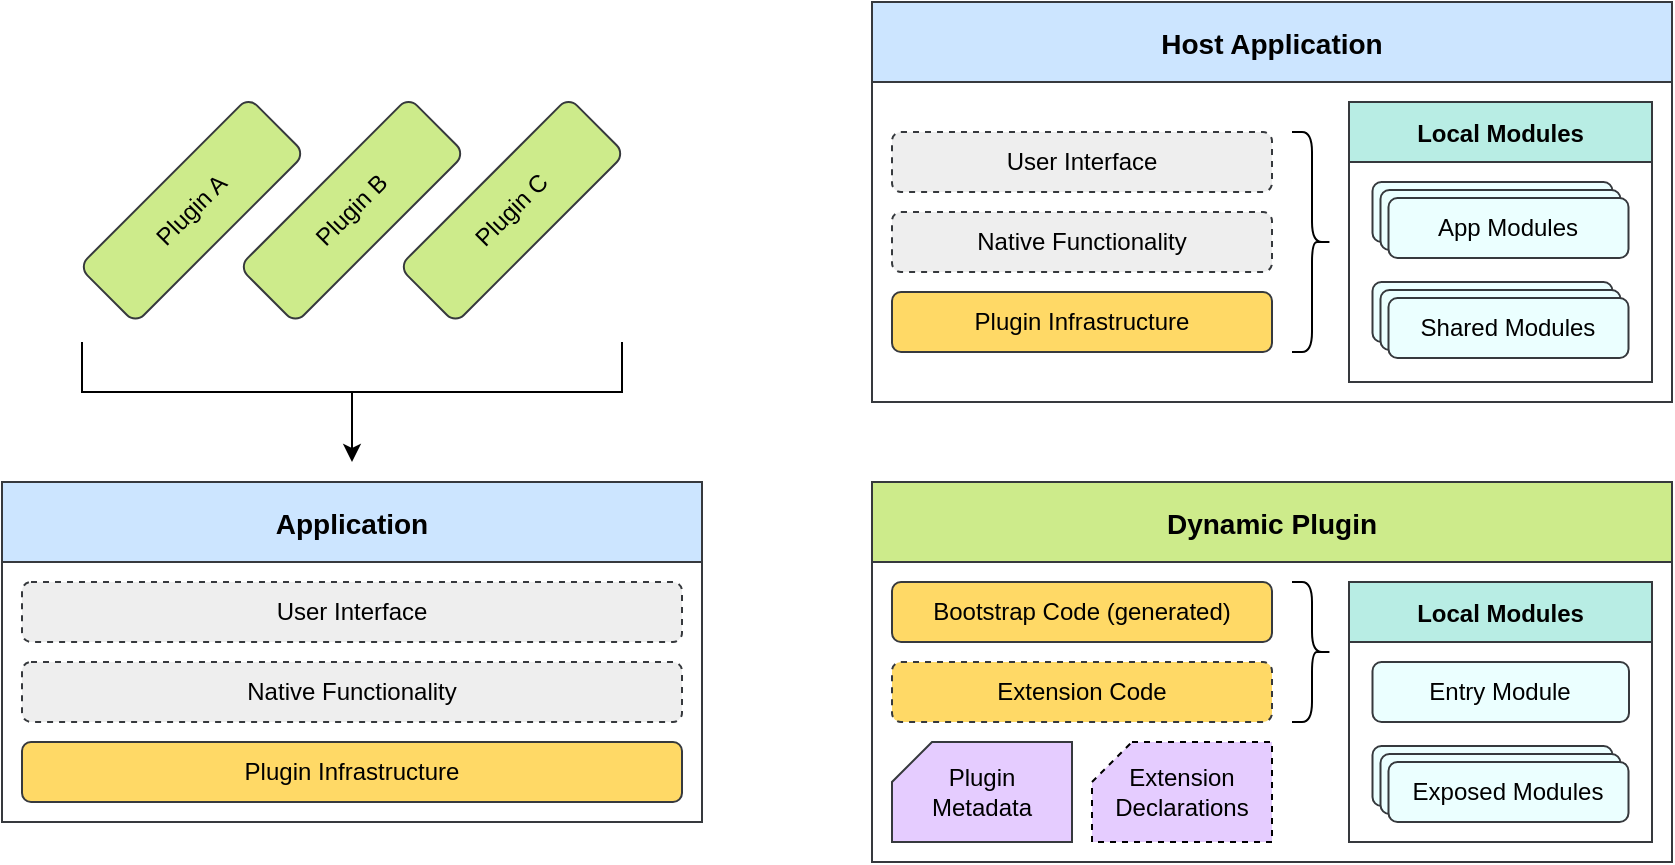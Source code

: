 <mxfile version="21.5.1" type="device">
  <diagram name="Basic" id="xgcHMJwPYGSGIGD9tkLh">
    <mxGraphModel dx="928" dy="483" grid="1" gridSize="10" guides="1" tooltips="1" connect="1" arrows="1" fold="1" page="1" pageScale="1" pageWidth="1169" pageHeight="827" math="0" shadow="0">
      <root>
        <mxCell id="0" />
        <mxCell id="1" parent="0" />
        <mxCell id="vsgwDxmwbNstEsCSUDda-1" value="Application" style="swimlane;startSize=40;fontFamily=Helvetica;fontSize=14;align=center;fillColor=#cce5ff;strokeColor=#36393d;container=0;glass=0;" parent="1" vertex="1">
          <mxGeometry x="85" y="280" width="350" height="170" as="geometry">
            <mxRectangle x="260" y="160" width="110" height="30" as="alternateBounds" />
          </mxGeometry>
        </mxCell>
        <mxCell id="vsgwDxmwbNstEsCSUDda-2" value="User Interface" style="rounded=1;whiteSpace=wrap;html=1;dashed=1;fillColor=#eeeeee;strokeColor=#36393d;" parent="vsgwDxmwbNstEsCSUDda-1" vertex="1">
          <mxGeometry x="10" y="50" width="330" height="30" as="geometry" />
        </mxCell>
        <mxCell id="vsgwDxmwbNstEsCSUDda-3" value="Native Functionality" style="rounded=1;whiteSpace=wrap;html=1;dashed=1;fillColor=#eeeeee;strokeColor=#36393d;" parent="vsgwDxmwbNstEsCSUDda-1" vertex="1">
          <mxGeometry x="10" y="90" width="330" height="30" as="geometry" />
        </mxCell>
        <mxCell id="vsgwDxmwbNstEsCSUDda-4" value="Plugin Infrastructure" style="rounded=1;whiteSpace=wrap;html=1;fillColor=#FFD966;strokeColor=#36393d;" parent="vsgwDxmwbNstEsCSUDda-1" vertex="1">
          <mxGeometry x="10" y="130" width="330" height="30" as="geometry" />
        </mxCell>
        <mxCell id="XzGCXTQwfEr2VS3mhiHZ-12" value="" style="group" parent="1" vertex="1" connectable="0">
          <mxGeometry x="123.431" y="87.571" width="273.137" height="113.137" as="geometry" />
        </mxCell>
        <mxCell id="iFnmHtJnUcWWujWedrZy-1" value="" style="group" parent="XzGCXTQwfEr2VS3mhiHZ-12" vertex="1" connectable="0">
          <mxGeometry x="-1.421e-14" y="7.105e-15" width="273.137" height="113.137" as="geometry" />
        </mxCell>
        <mxCell id="vsgwDxmwbNstEsCSUDda-6" value="Plugin A" style="rounded=1;whiteSpace=wrap;html=1;verticalAlign=middle;rotation=-45;fillColor=#cdeb8b;strokeColor=#36393d;" parent="iFnmHtJnUcWWujWedrZy-1" vertex="1">
          <mxGeometry x="-3.431" y="36.569" width="120" height="40" as="geometry" />
        </mxCell>
        <mxCell id="XzGCXTQwfEr2VS3mhiHZ-2" value="Plugin B" style="rounded=1;whiteSpace=wrap;html=1;verticalAlign=middle;rotation=-45;fillColor=#cdeb8b;strokeColor=#36393d;" parent="iFnmHtJnUcWWujWedrZy-1" vertex="1">
          <mxGeometry x="76.569" y="36.569" width="120" height="40" as="geometry" />
        </mxCell>
        <mxCell id="XzGCXTQwfEr2VS3mhiHZ-3" value="Plugin C" style="rounded=1;whiteSpace=wrap;html=1;verticalAlign=middle;rotation=-45;fillColor=#cdeb8b;strokeColor=#36393d;" parent="iFnmHtJnUcWWujWedrZy-1" vertex="1">
          <mxGeometry x="156.569" y="36.569" width="120" height="40" as="geometry" />
        </mxCell>
        <mxCell id="IATk7YaGTr4nxunSOgzV-2" style="edgeStyle=orthogonalEdgeStyle;rounded=0;orthogonalLoop=1;jettySize=auto;html=1;exitX=0;exitY=0.5;exitDx=0;exitDy=0;exitPerimeter=0;" parent="1" source="XzGCXTQwfEr2VS3mhiHZ-13" edge="1">
          <mxGeometry relative="1" as="geometry">
            <mxPoint x="260" y="270" as="targetPoint" />
          </mxGeometry>
        </mxCell>
        <mxCell id="XzGCXTQwfEr2VS3mhiHZ-13" value="" style="strokeWidth=1;html=1;shape=mxgraph.flowchart.annotation_2;align=left;labelPosition=right;pointerEvents=1;rotation=-90;" parent="1" vertex="1">
          <mxGeometry x="235" y="100" width="50" height="270" as="geometry" />
        </mxCell>
        <mxCell id="LvFN6HpY_MVmP3MI9pU1-1" value="Host Application" style="swimlane;startSize=40;fontFamily=Helvetica;fontSize=14;align=center;fillColor=#cce5ff;strokeColor=#36393d;" parent="1" vertex="1">
          <mxGeometry x="520" y="40" width="400" height="200" as="geometry">
            <mxRectangle x="80" y="240" width="110" height="30" as="alternateBounds" />
          </mxGeometry>
        </mxCell>
        <mxCell id="LvFN6HpY_MVmP3MI9pU1-2" value="User Interface" style="rounded=1;whiteSpace=wrap;html=1;dashed=1;fillColor=#eeeeee;strokeColor=#36393d;" parent="LvFN6HpY_MVmP3MI9pU1-1" vertex="1">
          <mxGeometry x="10" y="65" width="190" height="30" as="geometry" />
        </mxCell>
        <mxCell id="LvFN6HpY_MVmP3MI9pU1-3" value="Native Functionality" style="rounded=1;whiteSpace=wrap;html=1;dashed=1;fillColor=#eeeeee;strokeColor=#36393d;" parent="LvFN6HpY_MVmP3MI9pU1-1" vertex="1">
          <mxGeometry x="10" y="105" width="190" height="30" as="geometry" />
        </mxCell>
        <mxCell id="LvFN6HpY_MVmP3MI9pU1-4" value="Plugin Infrastructure" style="rounded=1;whiteSpace=wrap;html=1;fillColor=#FFD966;strokeColor=#36393d;" parent="LvFN6HpY_MVmP3MI9pU1-1" vertex="1">
          <mxGeometry x="10" y="145" width="190" height="30" as="geometry" />
        </mxCell>
        <mxCell id="LvFN6HpY_MVmP3MI9pU1-5" value="Local Modules" style="swimlane;startSize=30;fontFamily=Helvetica;fontSize=12;align=center;container=0;gradientDirection=north;fontStyle=1;fillColor=#B8EDE4;strokeColor=#36393d;" parent="LvFN6HpY_MVmP3MI9pU1-1" vertex="1">
          <mxGeometry x="238.5" y="50" width="151.5" height="140" as="geometry">
            <mxRectangle x="260" y="160" width="110" height="30" as="alternateBounds" />
          </mxGeometry>
        </mxCell>
        <mxCell id="LvFN6HpY_MVmP3MI9pU1-6" value="" style="group" parent="LvFN6HpY_MVmP3MI9pU1-5" vertex="1" connectable="0">
          <mxGeometry x="11.75" y="40" width="128" height="38" as="geometry" />
        </mxCell>
        <mxCell id="LvFN6HpY_MVmP3MI9pU1-7" value="" style="rounded=1;whiteSpace=wrap;html=1;fillColor=#EBFFFF;strokeColor=#36393d;" parent="LvFN6HpY_MVmP3MI9pU1-6" vertex="1">
          <mxGeometry width="120" height="30" as="geometry" />
        </mxCell>
        <mxCell id="LvFN6HpY_MVmP3MI9pU1-8" value="" style="rounded=1;whiteSpace=wrap;html=1;fillColor=#EBFFFF;strokeColor=#36393d;" parent="LvFN6HpY_MVmP3MI9pU1-6" vertex="1">
          <mxGeometry x="4" y="4" width="120" height="30" as="geometry" />
        </mxCell>
        <mxCell id="LvFN6HpY_MVmP3MI9pU1-9" value="App Modules" style="rounded=1;whiteSpace=wrap;html=1;fillColor=#EBFFFF;strokeColor=#36393d;" parent="LvFN6HpY_MVmP3MI9pU1-6" vertex="1">
          <mxGeometry x="8" y="8" width="120" height="30" as="geometry" />
        </mxCell>
        <mxCell id="LvFN6HpY_MVmP3MI9pU1-10" value="" style="group" parent="LvFN6HpY_MVmP3MI9pU1-5" vertex="1" connectable="0">
          <mxGeometry x="11.75" y="90" width="128" height="38" as="geometry" />
        </mxCell>
        <mxCell id="LvFN6HpY_MVmP3MI9pU1-11" value="" style="rounded=1;whiteSpace=wrap;html=1;fillColor=#EBFFFF;strokeColor=#36393d;" parent="LvFN6HpY_MVmP3MI9pU1-10" vertex="1">
          <mxGeometry width="120" height="30" as="geometry" />
        </mxCell>
        <mxCell id="LvFN6HpY_MVmP3MI9pU1-12" value="" style="rounded=1;whiteSpace=wrap;html=1;fillColor=#EBFFFF;strokeColor=#36393d;" parent="LvFN6HpY_MVmP3MI9pU1-10" vertex="1">
          <mxGeometry x="4" y="4" width="120" height="30" as="geometry" />
        </mxCell>
        <mxCell id="LvFN6HpY_MVmP3MI9pU1-13" value="Shared Modules" style="rounded=1;whiteSpace=wrap;html=1;fillColor=#EBFFFF;strokeColor=#36393d;" parent="LvFN6HpY_MVmP3MI9pU1-10" vertex="1">
          <mxGeometry x="8" y="8" width="120" height="30" as="geometry" />
        </mxCell>
        <mxCell id="LvFN6HpY_MVmP3MI9pU1-14" value="" style="shape=curlyBracket;whiteSpace=wrap;html=1;rounded=1;flipH=1;labelPosition=right;verticalLabelPosition=middle;align=left;verticalAlign=middle;" parent="LvFN6HpY_MVmP3MI9pU1-1" vertex="1">
          <mxGeometry x="210" y="65" width="20" height="110" as="geometry" />
        </mxCell>
        <mxCell id="EdaQ9nylb8bEmlkTCKmb-1" value="Dynamic Plugin" style="swimlane;startSize=40;fontFamily=Helvetica;fontSize=14;align=center;fillColor=#cdeb8b;strokeColor=#36393d;" parent="1" vertex="1">
          <mxGeometry x="520" y="280" width="400" height="190" as="geometry">
            <mxRectangle x="80" y="240" width="110" height="30" as="alternateBounds" />
          </mxGeometry>
        </mxCell>
        <mxCell id="EdaQ9nylb8bEmlkTCKmb-2" value="Bootstrap Code (generated)" style="rounded=1;whiteSpace=wrap;html=1;fillColor=#FFD966;strokeColor=#36393d;" parent="EdaQ9nylb8bEmlkTCKmb-1" vertex="1">
          <mxGeometry x="10" y="50" width="190" height="30" as="geometry" />
        </mxCell>
        <mxCell id="EdaQ9nylb8bEmlkTCKmb-3" value="Extension Code" style="rounded=1;whiteSpace=wrap;html=1;fillColor=#FFD966;strokeColor=#36393d;dashed=1;" parent="EdaQ9nylb8bEmlkTCKmb-1" vertex="1">
          <mxGeometry x="10" y="90" width="190" height="30" as="geometry" />
        </mxCell>
        <mxCell id="EdaQ9nylb8bEmlkTCKmb-4" value="Local Modules" style="swimlane;startSize=30;fontFamily=Helvetica;fontSize=12;align=center;container=0;gradientDirection=north;fontStyle=1;fillColor=#B8EDE4;strokeColor=#36393d;" parent="EdaQ9nylb8bEmlkTCKmb-1" vertex="1">
          <mxGeometry x="238.5" y="50" width="151.5" height="130" as="geometry">
            <mxRectangle x="260" y="160" width="110" height="30" as="alternateBounds" />
          </mxGeometry>
        </mxCell>
        <mxCell id="EdaQ9nylb8bEmlkTCKmb-5" value="Entry Module" style="rounded=1;whiteSpace=wrap;html=1;fillColor=#EBFFFF;strokeColor=#36393d;container=0;" parent="EdaQ9nylb8bEmlkTCKmb-4" vertex="1">
          <mxGeometry x="11.75" y="40" width="128.25" height="30" as="geometry" />
        </mxCell>
        <mxCell id="EdaQ9nylb8bEmlkTCKmb-6" value="" style="group" parent="EdaQ9nylb8bEmlkTCKmb-4" vertex="1" connectable="0">
          <mxGeometry x="11.75" y="82" width="128" height="38" as="geometry" />
        </mxCell>
        <mxCell id="EdaQ9nylb8bEmlkTCKmb-7" value="" style="rounded=1;whiteSpace=wrap;html=1;fillColor=#EBFFFF;strokeColor=#36393d;" parent="EdaQ9nylb8bEmlkTCKmb-6" vertex="1">
          <mxGeometry width="120" height="30" as="geometry" />
        </mxCell>
        <mxCell id="EdaQ9nylb8bEmlkTCKmb-8" value="" style="rounded=1;whiteSpace=wrap;html=1;fillColor=#EBFFFF;strokeColor=#36393d;" parent="EdaQ9nylb8bEmlkTCKmb-6" vertex="1">
          <mxGeometry x="4" y="4" width="120" height="30" as="geometry" />
        </mxCell>
        <mxCell id="EdaQ9nylb8bEmlkTCKmb-9" value="Exposed Modules" style="rounded=1;whiteSpace=wrap;html=1;fillColor=#EBFFFF;strokeColor=#36393d;" parent="EdaQ9nylb8bEmlkTCKmb-6" vertex="1">
          <mxGeometry x="8" y="8" width="120" height="30" as="geometry" />
        </mxCell>
        <mxCell id="EdaQ9nylb8bEmlkTCKmb-10" value="" style="shape=curlyBracket;whiteSpace=wrap;html=1;rounded=1;flipH=1;labelPosition=right;verticalLabelPosition=middle;align=left;verticalAlign=middle;" parent="EdaQ9nylb8bEmlkTCKmb-1" vertex="1">
          <mxGeometry x="210" y="50" width="20" height="70" as="geometry" />
        </mxCell>
        <mxCell id="EdaQ9nylb8bEmlkTCKmb-11" value="&lt;div&gt;Plugin&lt;/div&gt;&lt;div&gt;Metadata&lt;br&gt;&lt;/div&gt;" style="shape=card;whiteSpace=wrap;html=1;size=20;fillColor=#E5CCFF;strokeColor=#36393d;" parent="EdaQ9nylb8bEmlkTCKmb-1" vertex="1">
          <mxGeometry x="10" y="130" width="90" height="50" as="geometry" />
        </mxCell>
        <mxCell id="EdaQ9nylb8bEmlkTCKmb-12" value="&lt;div&gt;Extension&lt;/div&gt;&lt;div&gt;Declarations&lt;br&gt;&lt;/div&gt;" style="shape=card;whiteSpace=wrap;html=1;size=20;fillColor=#E5CCFF;dashed=1;" parent="EdaQ9nylb8bEmlkTCKmb-1" vertex="1">
          <mxGeometry x="110" y="130" width="90" height="50" as="geometry" />
        </mxCell>
      </root>
    </mxGraphModel>
  </diagram>
</mxfile>
